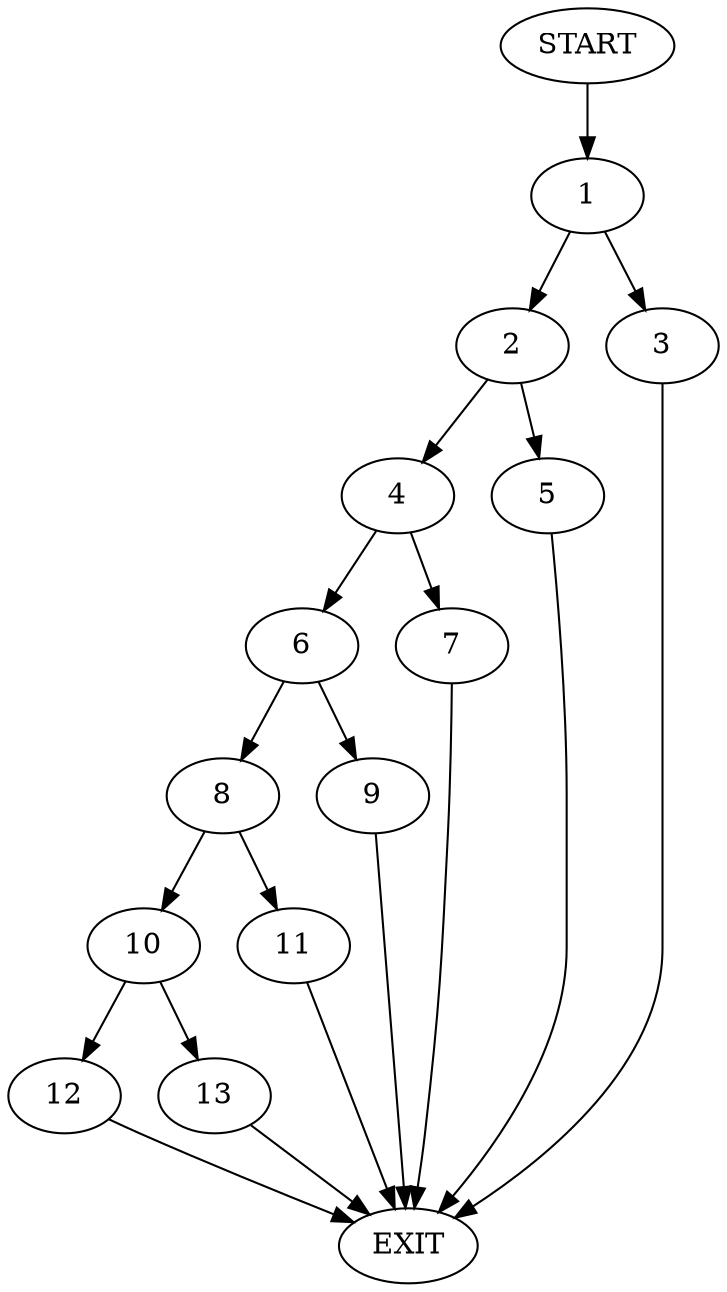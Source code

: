 digraph {
0 [label="START"]
14 [label="EXIT"]
0 -> 1
1 -> 2
1 -> 3
3 -> 14
2 -> 4
2 -> 5
5 -> 14
4 -> 6
4 -> 7
7 -> 14
6 -> 8
6 -> 9
8 -> 10
8 -> 11
9 -> 14
10 -> 12
10 -> 13
11 -> 14
12 -> 14
13 -> 14
}
